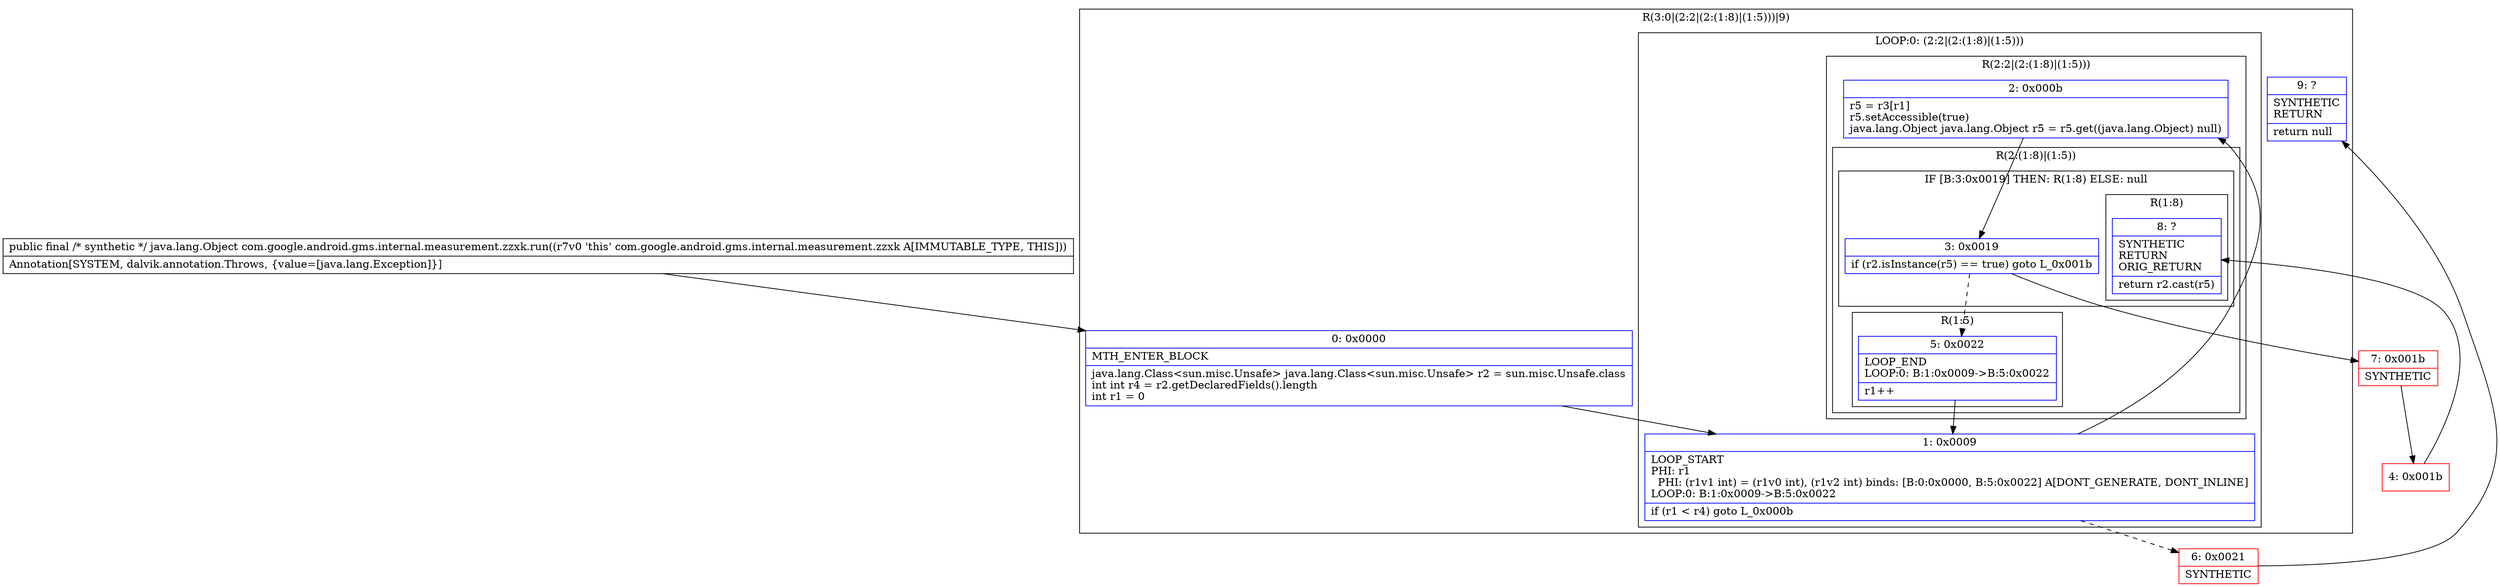 digraph "CFG forcom.google.android.gms.internal.measurement.zzxk.run()Ljava\/lang\/Object;" {
subgraph cluster_Region_445980423 {
label = "R(3:0|(2:2|(2:(1:8)|(1:5)))|9)";
node [shape=record,color=blue];
Node_0 [shape=record,label="{0\:\ 0x0000|MTH_ENTER_BLOCK\l|java.lang.Class\<sun.misc.Unsafe\> java.lang.Class\<sun.misc.Unsafe\> r2 = sun.misc.Unsafe.class\lint int r4 = r2.getDeclaredFields().length\lint r1 = 0\l}"];
subgraph cluster_LoopRegion_621177206 {
label = "LOOP:0: (2:2|(2:(1:8)|(1:5)))";
node [shape=record,color=blue];
Node_1 [shape=record,label="{1\:\ 0x0009|LOOP_START\lPHI: r1 \l  PHI: (r1v1 int) = (r1v0 int), (r1v2 int) binds: [B:0:0x0000, B:5:0x0022] A[DONT_GENERATE, DONT_INLINE]\lLOOP:0: B:1:0x0009\-\>B:5:0x0022\l|if (r1 \< r4) goto L_0x000b\l}"];
subgraph cluster_Region_1343772933 {
label = "R(2:2|(2:(1:8)|(1:5)))";
node [shape=record,color=blue];
Node_2 [shape=record,label="{2\:\ 0x000b|r5 = r3[r1]\lr5.setAccessible(true)\ljava.lang.Object java.lang.Object r5 = r5.get((java.lang.Object) null)\l}"];
subgraph cluster_Region_935648418 {
label = "R(2:(1:8)|(1:5))";
node [shape=record,color=blue];
subgraph cluster_IfRegion_764881130 {
label = "IF [B:3:0x0019] THEN: R(1:8) ELSE: null";
node [shape=record,color=blue];
Node_3 [shape=record,label="{3\:\ 0x0019|if (r2.isInstance(r5) == true) goto L_0x001b\l}"];
subgraph cluster_Region_1916025926 {
label = "R(1:8)";
node [shape=record,color=blue];
Node_8 [shape=record,label="{8\:\ ?|SYNTHETIC\lRETURN\lORIG_RETURN\l|return r2.cast(r5)\l}"];
}
}
subgraph cluster_Region_1648822566 {
label = "R(1:5)";
node [shape=record,color=blue];
Node_5 [shape=record,label="{5\:\ 0x0022|LOOP_END\lLOOP:0: B:1:0x0009\-\>B:5:0x0022\l|r1++\l}"];
}
}
}
}
Node_9 [shape=record,label="{9\:\ ?|SYNTHETIC\lRETURN\l|return null\l}"];
}
Node_4 [shape=record,color=red,label="{4\:\ 0x001b}"];
Node_6 [shape=record,color=red,label="{6\:\ 0x0021|SYNTHETIC\l}"];
Node_7 [shape=record,color=red,label="{7\:\ 0x001b|SYNTHETIC\l}"];
MethodNode[shape=record,label="{public final \/* synthetic *\/ java.lang.Object com.google.android.gms.internal.measurement.zzxk.run((r7v0 'this' com.google.android.gms.internal.measurement.zzxk A[IMMUTABLE_TYPE, THIS]))  | Annotation[SYSTEM, dalvik.annotation.Throws, \{value=[java.lang.Exception]\}]\l}"];
MethodNode -> Node_0;
Node_0 -> Node_1;
Node_1 -> Node_2;
Node_1 -> Node_6[style=dashed];
Node_2 -> Node_3;
Node_3 -> Node_5[style=dashed];
Node_3 -> Node_7;
Node_5 -> Node_1;
Node_4 -> Node_8;
Node_6 -> Node_9;
Node_7 -> Node_4;
}

